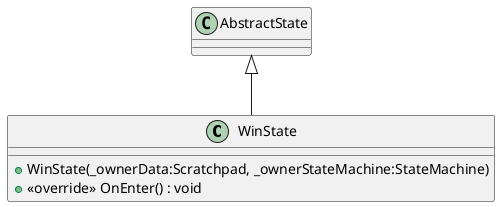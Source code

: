 @startuml
class WinState {
    + WinState(_ownerData:Scratchpad, _ownerStateMachine:StateMachine)
    + <<override>> OnEnter() : void
}
AbstractState <|-- WinState
@enduml
